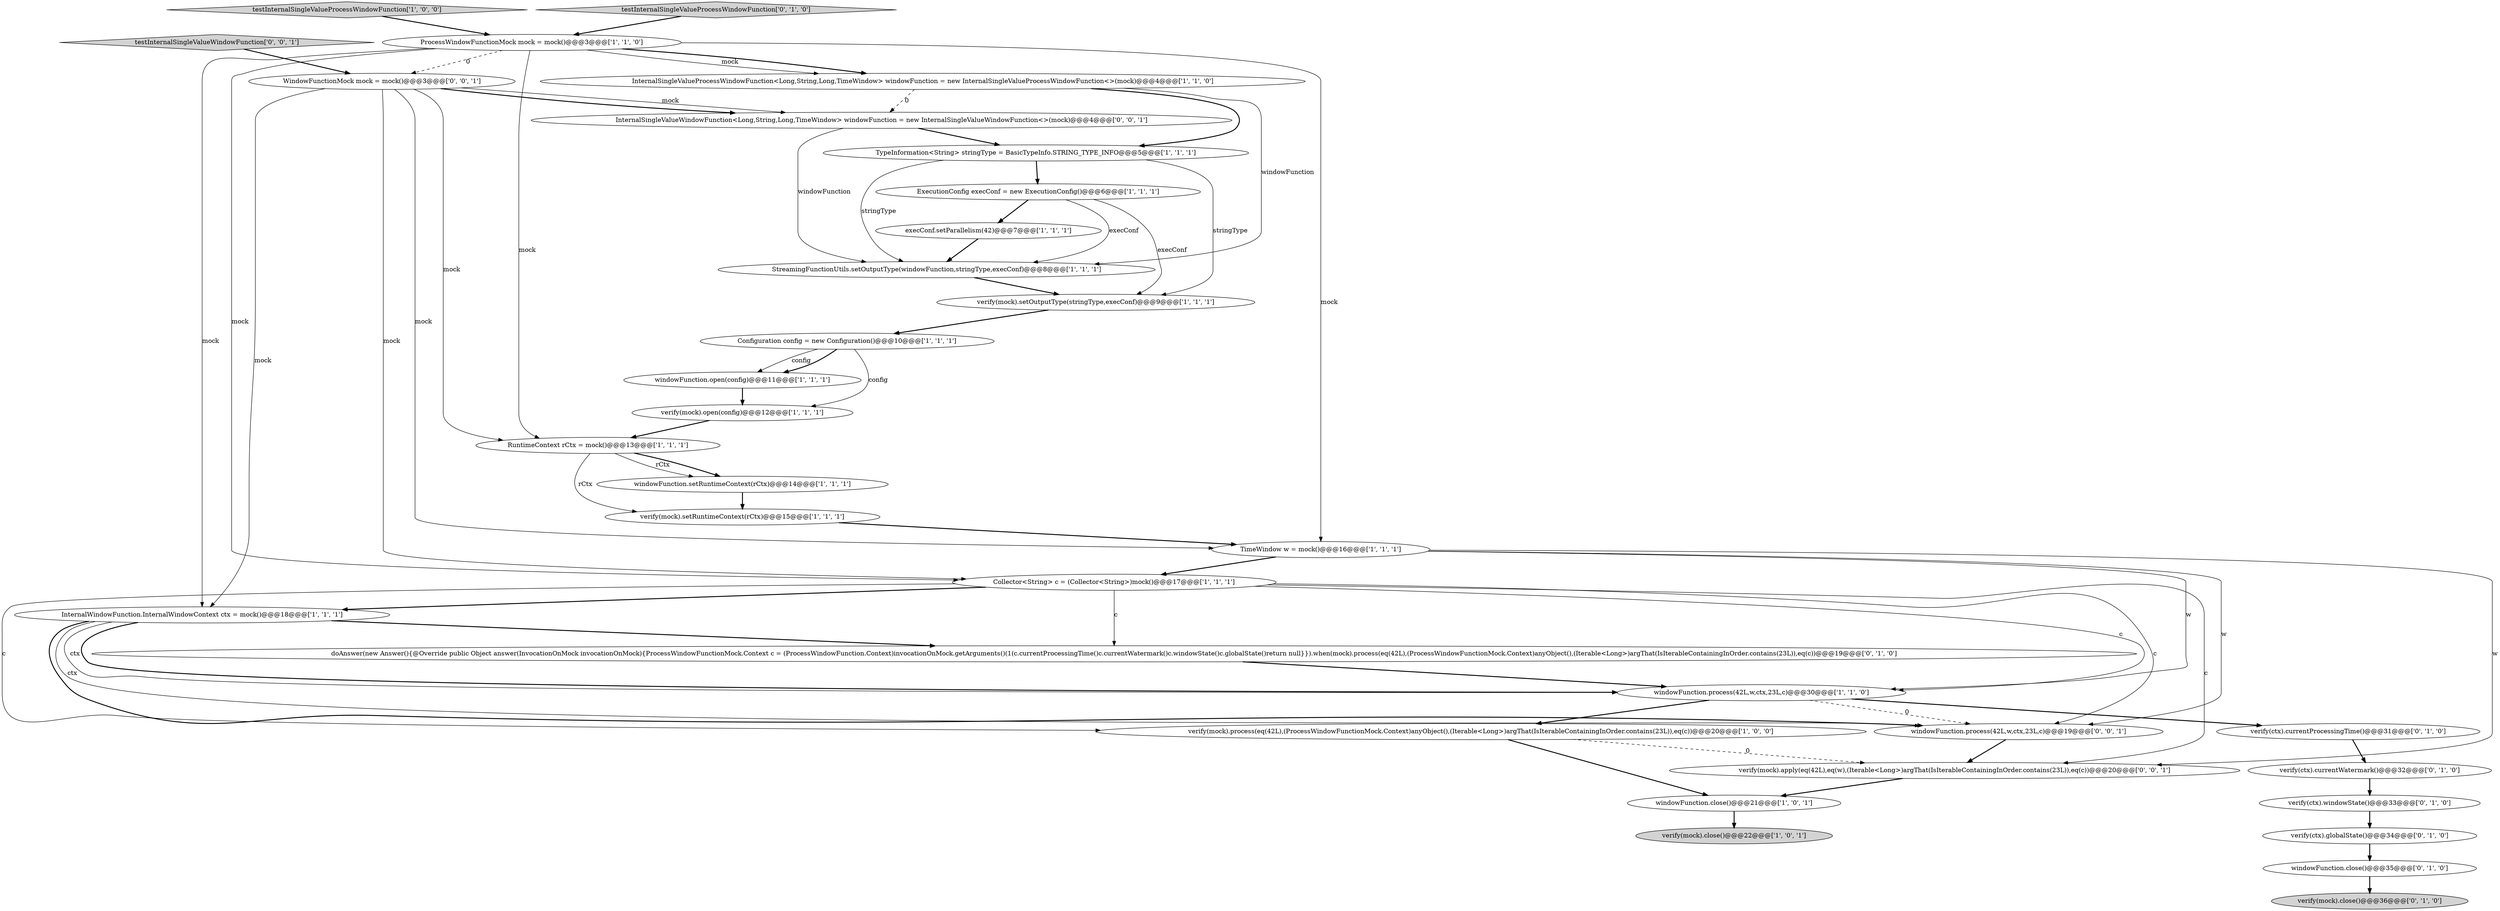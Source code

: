 digraph {
24 [style = filled, label = "verify(mock).close()@@@36@@@['0', '1', '0']", fillcolor = lightgray, shape = ellipse image = "AAA0AAABBB2BBB"];
3 [style = filled, label = "TimeWindow w = mock()@@@16@@@['1', '1', '1']", fillcolor = white, shape = ellipse image = "AAA0AAABBB1BBB"];
32 [style = filled, label = "InternalSingleValueWindowFunction<Long,String,Long,TimeWindow> windowFunction = new InternalSingleValueWindowFunction<>(mock)@@@4@@@['0', '0', '1']", fillcolor = white, shape = ellipse image = "AAA0AAABBB3BBB"];
2 [style = filled, label = "execConf.setParallelism(42)@@@7@@@['1', '1', '1']", fillcolor = white, shape = ellipse image = "AAA0AAABBB1BBB"];
20 [style = filled, label = "StreamingFunctionUtils.setOutputType(windowFunction,stringType,execConf)@@@8@@@['1', '1', '1']", fillcolor = white, shape = ellipse image = "AAA0AAABBB1BBB"];
11 [style = filled, label = "testInternalSingleValueProcessWindowFunction['1', '0', '0']", fillcolor = lightgray, shape = diamond image = "AAA0AAABBB1BBB"];
31 [style = filled, label = "windowFunction.process(42L,w,ctx,23L,c)@@@19@@@['0', '0', '1']", fillcolor = white, shape = ellipse image = "AAA0AAABBB3BBB"];
0 [style = filled, label = "windowFunction.close()@@@21@@@['1', '0', '1']", fillcolor = white, shape = ellipse image = "AAA0AAABBB1BBB"];
12 [style = filled, label = "verify(mock).setRuntimeContext(rCtx)@@@15@@@['1', '1', '1']", fillcolor = white, shape = ellipse image = "AAA0AAABBB1BBB"];
21 [style = filled, label = "doAnswer(new Answer(){@Override public Object answer(InvocationOnMock invocationOnMock){ProcessWindowFunctionMock.Context c = (ProcessWindowFunction.Context)invocationOnMock.getArguments()(1(c.currentProcessingTime()c.currentWatermark()c.windowState()c.globalState()return null}}).when(mock).process(eq(42L),(ProcessWindowFunctionMock.Context)anyObject(),(Iterable<Long>)argThat(IsIterableContainingInOrder.contains(23L)),eq(c))@@@19@@@['0', '1', '0']", fillcolor = white, shape = ellipse image = "AAA1AAABBB2BBB"];
14 [style = filled, label = "Configuration config = new Configuration()@@@10@@@['1', '1', '1']", fillcolor = white, shape = ellipse image = "AAA0AAABBB1BBB"];
28 [style = filled, label = "verify(ctx).currentProcessingTime()@@@31@@@['0', '1', '0']", fillcolor = white, shape = ellipse image = "AAA0AAABBB2BBB"];
33 [style = filled, label = "WindowFunctionMock mock = mock()@@@3@@@['0', '0', '1']", fillcolor = white, shape = ellipse image = "AAA0AAABBB3BBB"];
25 [style = filled, label = "verify(ctx).currentWatermark()@@@32@@@['0', '1', '0']", fillcolor = white, shape = ellipse image = "AAA1AAABBB2BBB"];
10 [style = filled, label = "InternalSingleValueProcessWindowFunction<Long,String,Long,TimeWindow> windowFunction = new InternalSingleValueProcessWindowFunction<>(mock)@@@4@@@['1', '1', '0']", fillcolor = white, shape = ellipse image = "AAA0AAABBB1BBB"];
8 [style = filled, label = "ExecutionConfig execConf = new ExecutionConfig()@@@6@@@['1', '1', '1']", fillcolor = white, shape = ellipse image = "AAA0AAABBB1BBB"];
30 [style = filled, label = "verify(mock).apply(eq(42L),eq(w),(Iterable<Long>)argThat(IsIterableContainingInOrder.contains(23L)),eq(c))@@@20@@@['0', '0', '1']", fillcolor = white, shape = ellipse image = "AAA0AAABBB3BBB"];
6 [style = filled, label = "InternalWindowFunction.InternalWindowContext ctx = mock()@@@18@@@['1', '1', '1']", fillcolor = white, shape = ellipse image = "AAA0AAABBB1BBB"];
26 [style = filled, label = "windowFunction.close()@@@35@@@['0', '1', '0']", fillcolor = white, shape = ellipse image = "AAA0AAABBB2BBB"];
9 [style = filled, label = "ProcessWindowFunctionMock mock = mock()@@@3@@@['1', '1', '0']", fillcolor = white, shape = ellipse image = "AAA0AAABBB1BBB"];
27 [style = filled, label = "verify(ctx).windowState()@@@33@@@['0', '1', '0']", fillcolor = white, shape = ellipse image = "AAA1AAABBB2BBB"];
13 [style = filled, label = "verify(mock).setOutputType(stringType,execConf)@@@9@@@['1', '1', '1']", fillcolor = white, shape = ellipse image = "AAA0AAABBB1BBB"];
16 [style = filled, label = "verify(mock).close()@@@22@@@['1', '0', '1']", fillcolor = lightgray, shape = ellipse image = "AAA0AAABBB1BBB"];
1 [style = filled, label = "Collector<String> c = (Collector<String>)mock()@@@17@@@['1', '1', '1']", fillcolor = white, shape = ellipse image = "AAA0AAABBB1BBB"];
22 [style = filled, label = "verify(ctx).globalState()@@@34@@@['0', '1', '0']", fillcolor = white, shape = ellipse image = "AAA1AAABBB2BBB"];
15 [style = filled, label = "windowFunction.open(config)@@@11@@@['1', '1', '1']", fillcolor = white, shape = ellipse image = "AAA0AAABBB1BBB"];
23 [style = filled, label = "testInternalSingleValueProcessWindowFunction['0', '1', '0']", fillcolor = lightgray, shape = diamond image = "AAA0AAABBB2BBB"];
29 [style = filled, label = "testInternalSingleValueWindowFunction['0', '0', '1']", fillcolor = lightgray, shape = diamond image = "AAA0AAABBB3BBB"];
7 [style = filled, label = "verify(mock).process(eq(42L),(ProcessWindowFunctionMock.Context)anyObject(),(Iterable<Long>)argThat(IsIterableContainingInOrder.contains(23L)),eq(c))@@@20@@@['1', '0', '0']", fillcolor = white, shape = ellipse image = "AAA0AAABBB1BBB"];
4 [style = filled, label = "verify(mock).open(config)@@@12@@@['1', '1', '1']", fillcolor = white, shape = ellipse image = "AAA0AAABBB1BBB"];
5 [style = filled, label = "TypeInformation<String> stringType = BasicTypeInfo.STRING_TYPE_INFO@@@5@@@['1', '1', '1']", fillcolor = white, shape = ellipse image = "AAA0AAABBB1BBB"];
17 [style = filled, label = "RuntimeContext rCtx = mock()@@@13@@@['1', '1', '1']", fillcolor = white, shape = ellipse image = "AAA0AAABBB1BBB"];
18 [style = filled, label = "windowFunction.setRuntimeContext(rCtx)@@@14@@@['1', '1', '1']", fillcolor = white, shape = ellipse image = "AAA0AAABBB1BBB"];
19 [style = filled, label = "windowFunction.process(42L,w,ctx,23L,c)@@@30@@@['1', '1', '0']", fillcolor = white, shape = ellipse image = "AAA0AAABBB1BBB"];
10->32 [style = dashed, label="0"];
26->24 [style = bold, label=""];
9->6 [style = solid, label="mock"];
23->9 [style = bold, label=""];
14->15 [style = solid, label="config"];
17->12 [style = solid, label="rCtx"];
5->8 [style = bold, label=""];
6->31 [style = solid, label="ctx"];
3->19 [style = solid, label="w"];
1->19 [style = solid, label="c"];
19->28 [style = bold, label=""];
32->5 [style = bold, label=""];
8->20 [style = solid, label="execConf"];
9->33 [style = dashed, label="0"];
14->4 [style = solid, label="config"];
15->4 [style = bold, label=""];
1->21 [style = solid, label="c"];
7->30 [style = dashed, label="0"];
33->32 [style = solid, label="mock"];
3->31 [style = solid, label="w"];
11->9 [style = bold, label=""];
4->17 [style = bold, label=""];
5->20 [style = solid, label="stringType"];
33->32 [style = bold, label=""];
33->1 [style = solid, label="mock"];
6->19 [style = bold, label=""];
1->6 [style = bold, label=""];
10->20 [style = solid, label="windowFunction"];
1->31 [style = solid, label="c"];
3->1 [style = bold, label=""];
27->22 [style = bold, label=""];
19->31 [style = dashed, label="0"];
1->7 [style = solid, label="c"];
1->30 [style = solid, label="c"];
6->21 [style = bold, label=""];
9->1 [style = solid, label="mock"];
9->10 [style = solid, label="mock"];
9->3 [style = solid, label="mock"];
32->20 [style = solid, label="windowFunction"];
8->2 [style = bold, label=""];
33->6 [style = solid, label="mock"];
20->13 [style = bold, label=""];
0->16 [style = bold, label=""];
21->19 [style = bold, label=""];
22->26 [style = bold, label=""];
6->31 [style = bold, label=""];
12->3 [style = bold, label=""];
2->20 [style = bold, label=""];
6->19 [style = solid, label="ctx"];
7->0 [style = bold, label=""];
33->17 [style = solid, label="mock"];
3->30 [style = solid, label="w"];
30->0 [style = bold, label=""];
33->3 [style = solid, label="mock"];
31->30 [style = bold, label=""];
18->12 [style = bold, label=""];
19->7 [style = bold, label=""];
8->13 [style = solid, label="execConf"];
13->14 [style = bold, label=""];
5->13 [style = solid, label="stringType"];
9->17 [style = solid, label="mock"];
17->18 [style = solid, label="rCtx"];
14->15 [style = bold, label=""];
25->27 [style = bold, label=""];
29->33 [style = bold, label=""];
10->5 [style = bold, label=""];
28->25 [style = bold, label=""];
9->10 [style = bold, label=""];
17->18 [style = bold, label=""];
}
